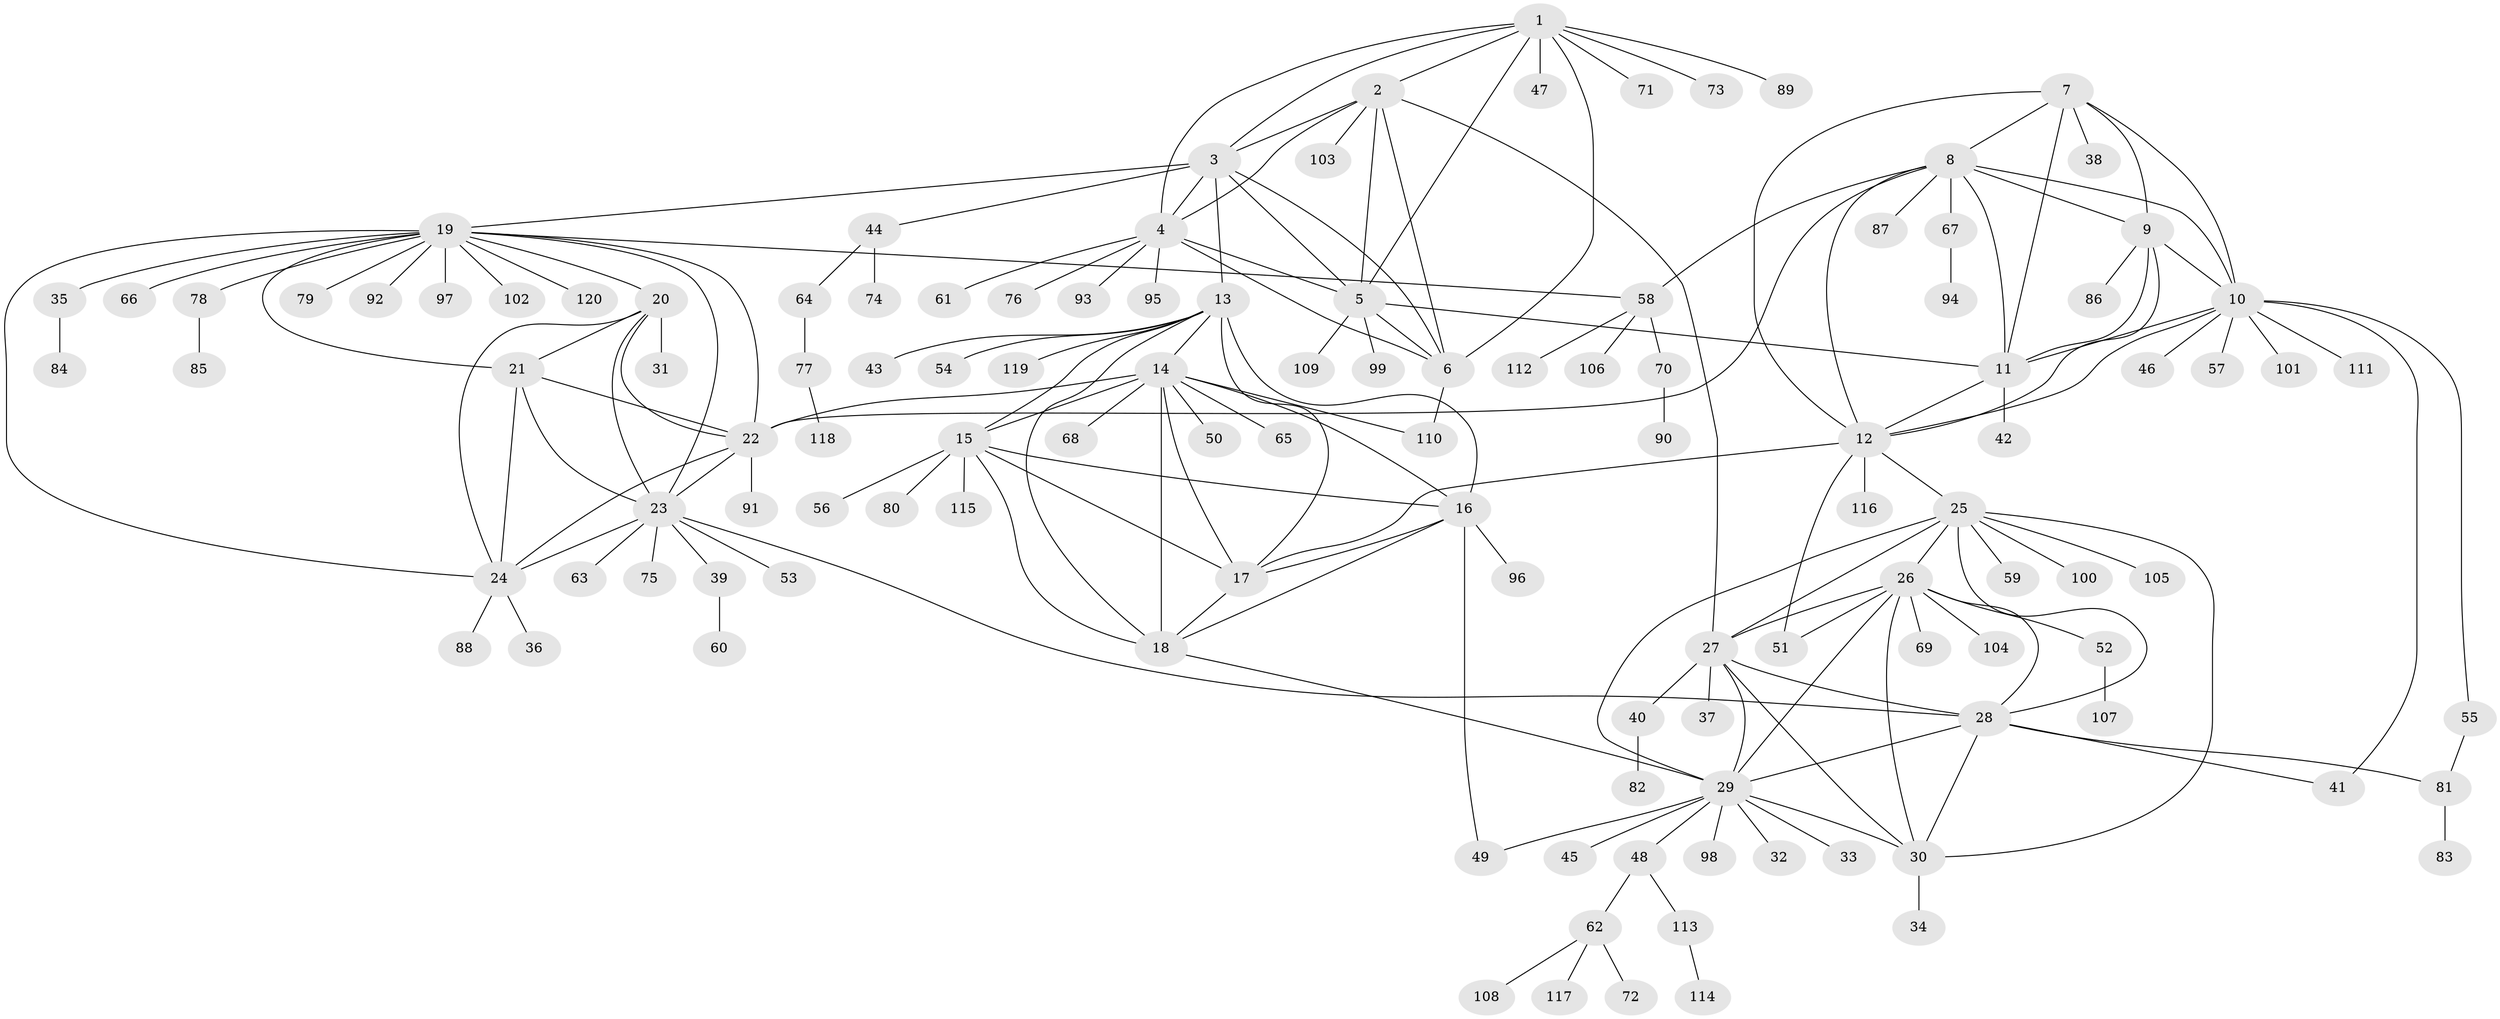 // Generated by graph-tools (version 1.1) at 2025/54/03/09/25 04:54:10]
// undirected, 120 vertices, 181 edges
graph export_dot {
graph [start="1"]
  node [color=gray90,style=filled];
  1;
  2;
  3;
  4;
  5;
  6;
  7;
  8;
  9;
  10;
  11;
  12;
  13;
  14;
  15;
  16;
  17;
  18;
  19;
  20;
  21;
  22;
  23;
  24;
  25;
  26;
  27;
  28;
  29;
  30;
  31;
  32;
  33;
  34;
  35;
  36;
  37;
  38;
  39;
  40;
  41;
  42;
  43;
  44;
  45;
  46;
  47;
  48;
  49;
  50;
  51;
  52;
  53;
  54;
  55;
  56;
  57;
  58;
  59;
  60;
  61;
  62;
  63;
  64;
  65;
  66;
  67;
  68;
  69;
  70;
  71;
  72;
  73;
  74;
  75;
  76;
  77;
  78;
  79;
  80;
  81;
  82;
  83;
  84;
  85;
  86;
  87;
  88;
  89;
  90;
  91;
  92;
  93;
  94;
  95;
  96;
  97;
  98;
  99;
  100;
  101;
  102;
  103;
  104;
  105;
  106;
  107;
  108;
  109;
  110;
  111;
  112;
  113;
  114;
  115;
  116;
  117;
  118;
  119;
  120;
  1 -- 2;
  1 -- 3;
  1 -- 4;
  1 -- 5;
  1 -- 6;
  1 -- 47;
  1 -- 71;
  1 -- 73;
  1 -- 89;
  2 -- 3;
  2 -- 4;
  2 -- 5;
  2 -- 6;
  2 -- 27;
  2 -- 103;
  3 -- 4;
  3 -- 5;
  3 -- 6;
  3 -- 13;
  3 -- 19;
  3 -- 44;
  4 -- 5;
  4 -- 6;
  4 -- 61;
  4 -- 76;
  4 -- 93;
  4 -- 95;
  5 -- 6;
  5 -- 11;
  5 -- 99;
  5 -- 109;
  6 -- 110;
  7 -- 8;
  7 -- 9;
  7 -- 10;
  7 -- 11;
  7 -- 12;
  7 -- 38;
  8 -- 9;
  8 -- 10;
  8 -- 11;
  8 -- 12;
  8 -- 22;
  8 -- 58;
  8 -- 67;
  8 -- 87;
  9 -- 10;
  9 -- 11;
  9 -- 12;
  9 -- 86;
  10 -- 11;
  10 -- 12;
  10 -- 41;
  10 -- 46;
  10 -- 55;
  10 -- 57;
  10 -- 101;
  10 -- 111;
  11 -- 12;
  11 -- 42;
  12 -- 17;
  12 -- 25;
  12 -- 51;
  12 -- 116;
  13 -- 14;
  13 -- 15;
  13 -- 16;
  13 -- 17;
  13 -- 18;
  13 -- 43;
  13 -- 54;
  13 -- 119;
  14 -- 15;
  14 -- 16;
  14 -- 17;
  14 -- 18;
  14 -- 22;
  14 -- 50;
  14 -- 65;
  14 -- 68;
  14 -- 110;
  15 -- 16;
  15 -- 17;
  15 -- 18;
  15 -- 56;
  15 -- 80;
  15 -- 115;
  16 -- 17;
  16 -- 18;
  16 -- 49;
  16 -- 96;
  17 -- 18;
  18 -- 29;
  19 -- 20;
  19 -- 21;
  19 -- 22;
  19 -- 23;
  19 -- 24;
  19 -- 35;
  19 -- 58;
  19 -- 66;
  19 -- 78;
  19 -- 79;
  19 -- 92;
  19 -- 97;
  19 -- 102;
  19 -- 120;
  20 -- 21;
  20 -- 22;
  20 -- 23;
  20 -- 24;
  20 -- 31;
  21 -- 22;
  21 -- 23;
  21 -- 24;
  22 -- 23;
  22 -- 24;
  22 -- 91;
  23 -- 24;
  23 -- 28;
  23 -- 39;
  23 -- 53;
  23 -- 63;
  23 -- 75;
  24 -- 36;
  24 -- 88;
  25 -- 26;
  25 -- 27;
  25 -- 28;
  25 -- 29;
  25 -- 30;
  25 -- 59;
  25 -- 100;
  25 -- 105;
  26 -- 27;
  26 -- 28;
  26 -- 29;
  26 -- 30;
  26 -- 51;
  26 -- 52;
  26 -- 69;
  26 -- 104;
  27 -- 28;
  27 -- 29;
  27 -- 30;
  27 -- 37;
  27 -- 40;
  28 -- 29;
  28 -- 30;
  28 -- 41;
  28 -- 81;
  29 -- 30;
  29 -- 32;
  29 -- 33;
  29 -- 45;
  29 -- 48;
  29 -- 49;
  29 -- 98;
  30 -- 34;
  35 -- 84;
  39 -- 60;
  40 -- 82;
  44 -- 64;
  44 -- 74;
  48 -- 62;
  48 -- 113;
  52 -- 107;
  55 -- 81;
  58 -- 70;
  58 -- 106;
  58 -- 112;
  62 -- 72;
  62 -- 108;
  62 -- 117;
  64 -- 77;
  67 -- 94;
  70 -- 90;
  77 -- 118;
  78 -- 85;
  81 -- 83;
  113 -- 114;
}
